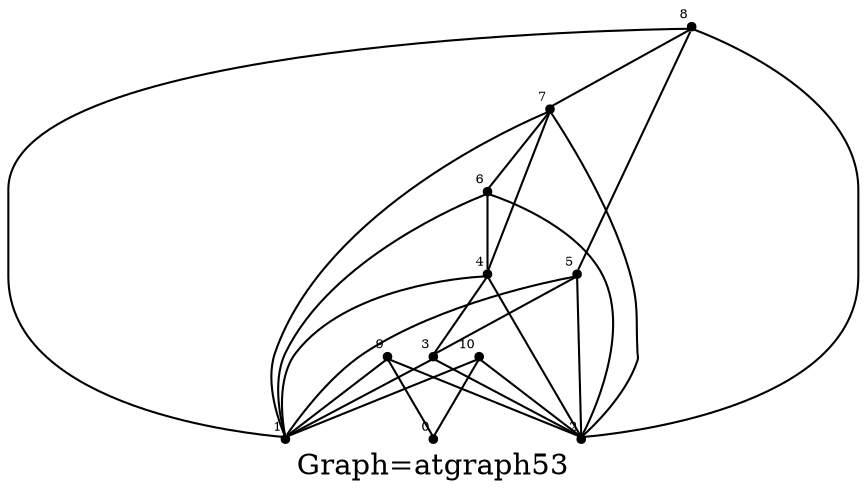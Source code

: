 /* Created by igraph 0.8.0-pre+0200568 */
graph {
  graph [
    label="Graph=atgraph53"
    labelloc=bottom
  ];
  0 [
    pos="0.000000,1.000000!"
    shape=point
    fontsize=6
    xlabel=0
  ];
  1 [
    pos="-0.100000,2.000000!"
    shape=point
    fontsize=6
    xlabel=1
  ];
  2 [
    pos="1.000000,1.000000!"
    shape=point
    fontsize=6
    xlabel=2
  ];
  3 [
    pos="0.900000,2.000000!"
    shape=point
    fontsize=6
    xlabel=3
  ];
  4 [
    pos="2.000000,1.000000!"
    shape=point
    fontsize=6
    xlabel=4
  ];
  5 [
    pos="1.900000,2.000000!"
    shape=point
    fontsize=6
    xlabel=5
  ];
  6 [
    pos="3.000000,0.000000!"
    shape=point
    fontsize=6
    xlabel=6
  ];
  7 [
    pos="2.900000,1.000000!"
    shape=point
    fontsize=6
    xlabel=7
  ];
  8 [
    pos="3.000000,2.000000!"
    shape=point
    fontsize=6
    xlabel=8
  ];
  9 [
    pos="2.900000,3.000000!"
    shape=point
    fontsize=6
    xlabel=9
  ];
  10 [
    pos="3.000000,4.000000!"
    shape=point
    fontsize=6
    xlabel=10
  ];

  9 -- 0;
  10 -- 0;
  9 -- 1;
  9 -- 2;
  10 -- 1;
  10 -- 2;
  3 -- 1;
  4 -- 1;
  5 -- 1;
  6 -- 1;
  7 -- 1;
  8 -- 1;
  3 -- 2;
  4 -- 2;
  5 -- 2;
  6 -- 2;
  7 -- 2;
  8 -- 2;
  4 -- 3;
  5 -- 3;
  6 -- 4;
  7 -- 4;
  8 -- 5;
  7 -- 6;
  8 -- 7;
}
